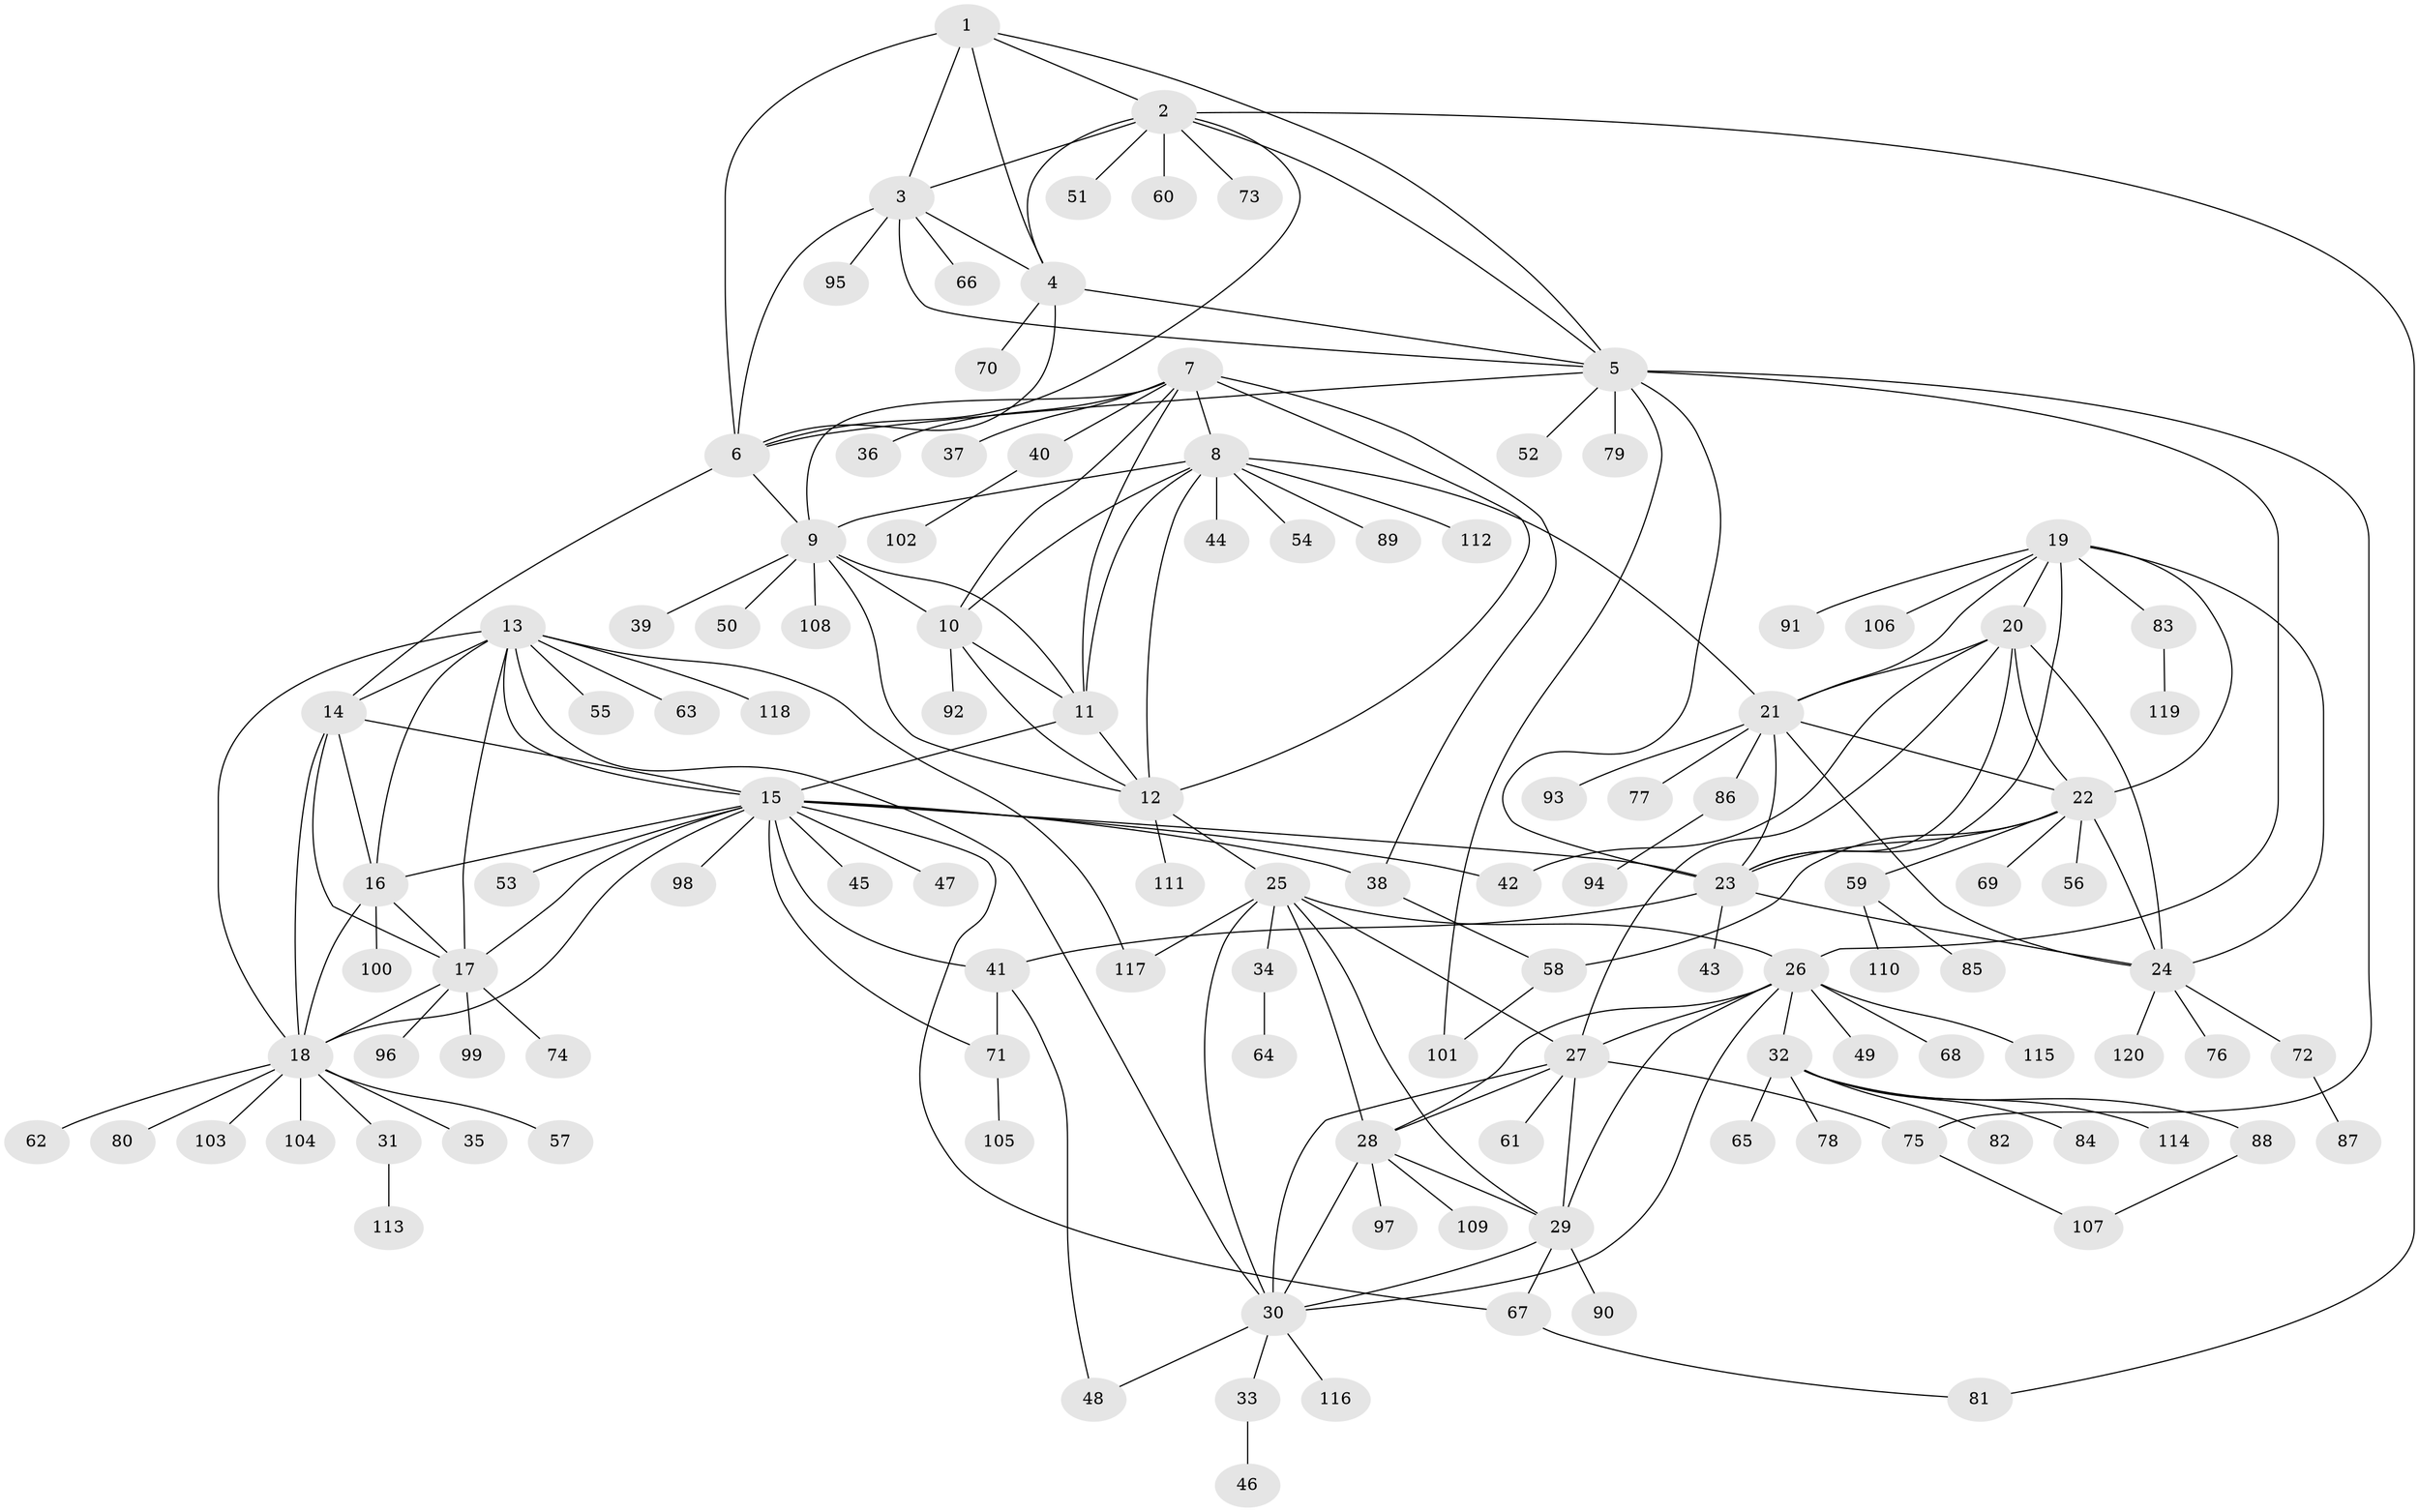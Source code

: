 // Generated by graph-tools (version 1.1) at 2025/55/03/09/25 04:55:12]
// undirected, 120 vertices, 187 edges
graph export_dot {
graph [start="1"]
  node [color=gray90,style=filled];
  1;
  2;
  3;
  4;
  5;
  6;
  7;
  8;
  9;
  10;
  11;
  12;
  13;
  14;
  15;
  16;
  17;
  18;
  19;
  20;
  21;
  22;
  23;
  24;
  25;
  26;
  27;
  28;
  29;
  30;
  31;
  32;
  33;
  34;
  35;
  36;
  37;
  38;
  39;
  40;
  41;
  42;
  43;
  44;
  45;
  46;
  47;
  48;
  49;
  50;
  51;
  52;
  53;
  54;
  55;
  56;
  57;
  58;
  59;
  60;
  61;
  62;
  63;
  64;
  65;
  66;
  67;
  68;
  69;
  70;
  71;
  72;
  73;
  74;
  75;
  76;
  77;
  78;
  79;
  80;
  81;
  82;
  83;
  84;
  85;
  86;
  87;
  88;
  89;
  90;
  91;
  92;
  93;
  94;
  95;
  96;
  97;
  98;
  99;
  100;
  101;
  102;
  103;
  104;
  105;
  106;
  107;
  108;
  109;
  110;
  111;
  112;
  113;
  114;
  115;
  116;
  117;
  118;
  119;
  120;
  1 -- 2;
  1 -- 3;
  1 -- 4;
  1 -- 5;
  1 -- 6;
  2 -- 3;
  2 -- 4;
  2 -- 5;
  2 -- 6;
  2 -- 51;
  2 -- 60;
  2 -- 73;
  2 -- 81;
  3 -- 4;
  3 -- 5;
  3 -- 6;
  3 -- 66;
  3 -- 95;
  4 -- 5;
  4 -- 6;
  4 -- 70;
  5 -- 6;
  5 -- 23;
  5 -- 26;
  5 -- 52;
  5 -- 75;
  5 -- 79;
  5 -- 101;
  6 -- 9;
  6 -- 14;
  7 -- 8;
  7 -- 9;
  7 -- 10;
  7 -- 11;
  7 -- 12;
  7 -- 36;
  7 -- 37;
  7 -- 38;
  7 -- 40;
  8 -- 9;
  8 -- 10;
  8 -- 11;
  8 -- 12;
  8 -- 21;
  8 -- 44;
  8 -- 54;
  8 -- 89;
  8 -- 112;
  9 -- 10;
  9 -- 11;
  9 -- 12;
  9 -- 39;
  9 -- 50;
  9 -- 108;
  10 -- 11;
  10 -- 12;
  10 -- 92;
  11 -- 12;
  11 -- 15;
  12 -- 25;
  12 -- 111;
  13 -- 14;
  13 -- 15;
  13 -- 16;
  13 -- 17;
  13 -- 18;
  13 -- 30;
  13 -- 55;
  13 -- 63;
  13 -- 117;
  13 -- 118;
  14 -- 15;
  14 -- 16;
  14 -- 17;
  14 -- 18;
  15 -- 16;
  15 -- 17;
  15 -- 18;
  15 -- 23;
  15 -- 38;
  15 -- 41;
  15 -- 42;
  15 -- 45;
  15 -- 47;
  15 -- 53;
  15 -- 67;
  15 -- 71;
  15 -- 98;
  16 -- 17;
  16 -- 18;
  16 -- 100;
  17 -- 18;
  17 -- 74;
  17 -- 96;
  17 -- 99;
  18 -- 31;
  18 -- 35;
  18 -- 57;
  18 -- 62;
  18 -- 80;
  18 -- 103;
  18 -- 104;
  19 -- 20;
  19 -- 21;
  19 -- 22;
  19 -- 23;
  19 -- 24;
  19 -- 83;
  19 -- 91;
  19 -- 106;
  20 -- 21;
  20 -- 22;
  20 -- 23;
  20 -- 24;
  20 -- 27;
  20 -- 42;
  21 -- 22;
  21 -- 23;
  21 -- 24;
  21 -- 77;
  21 -- 86;
  21 -- 93;
  22 -- 23;
  22 -- 24;
  22 -- 56;
  22 -- 58;
  22 -- 59;
  22 -- 69;
  23 -- 24;
  23 -- 41;
  23 -- 43;
  24 -- 72;
  24 -- 76;
  24 -- 120;
  25 -- 26;
  25 -- 27;
  25 -- 28;
  25 -- 29;
  25 -- 30;
  25 -- 34;
  25 -- 117;
  26 -- 27;
  26 -- 28;
  26 -- 29;
  26 -- 30;
  26 -- 32;
  26 -- 49;
  26 -- 68;
  26 -- 115;
  27 -- 28;
  27 -- 29;
  27 -- 30;
  27 -- 61;
  27 -- 75;
  28 -- 29;
  28 -- 30;
  28 -- 97;
  28 -- 109;
  29 -- 30;
  29 -- 67;
  29 -- 90;
  30 -- 33;
  30 -- 48;
  30 -- 116;
  31 -- 113;
  32 -- 65;
  32 -- 78;
  32 -- 82;
  32 -- 84;
  32 -- 88;
  32 -- 114;
  33 -- 46;
  34 -- 64;
  38 -- 58;
  40 -- 102;
  41 -- 48;
  41 -- 71;
  58 -- 101;
  59 -- 85;
  59 -- 110;
  67 -- 81;
  71 -- 105;
  72 -- 87;
  75 -- 107;
  83 -- 119;
  86 -- 94;
  88 -- 107;
}
